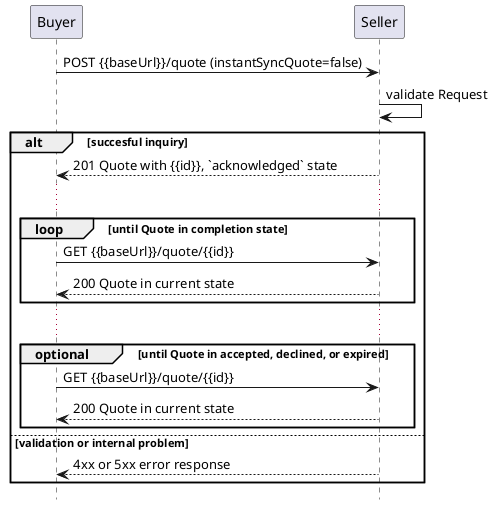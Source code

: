 @startuml
hide footbox

hide footbox

participant Buyer
participant Seller


Buyer -> Seller : POST {{baseUrl}}/quote (instantSyncQuote=false)
Seller -> Seller : validate Request

alt succesful inquiry
  Seller --> Buyer : 201 Quote with {{id}}, `acknowledged` state
  
  ...

  loop until Quote in completion state
      Buyer -> Seller :   GET {{baseUrl}}/quote/{{id}}
      return 200 Quote in current state
  end

  ...

  group optional [until Quote in accepted, declined, or expired]
    Buyer -> Seller :   GET {{baseUrl}}/quote/{{id}}
    return 200 Quote in current state
  end

else validation or internal problem
  Seller --> Buyer : 4xx or 5xx error response
end


@enduml